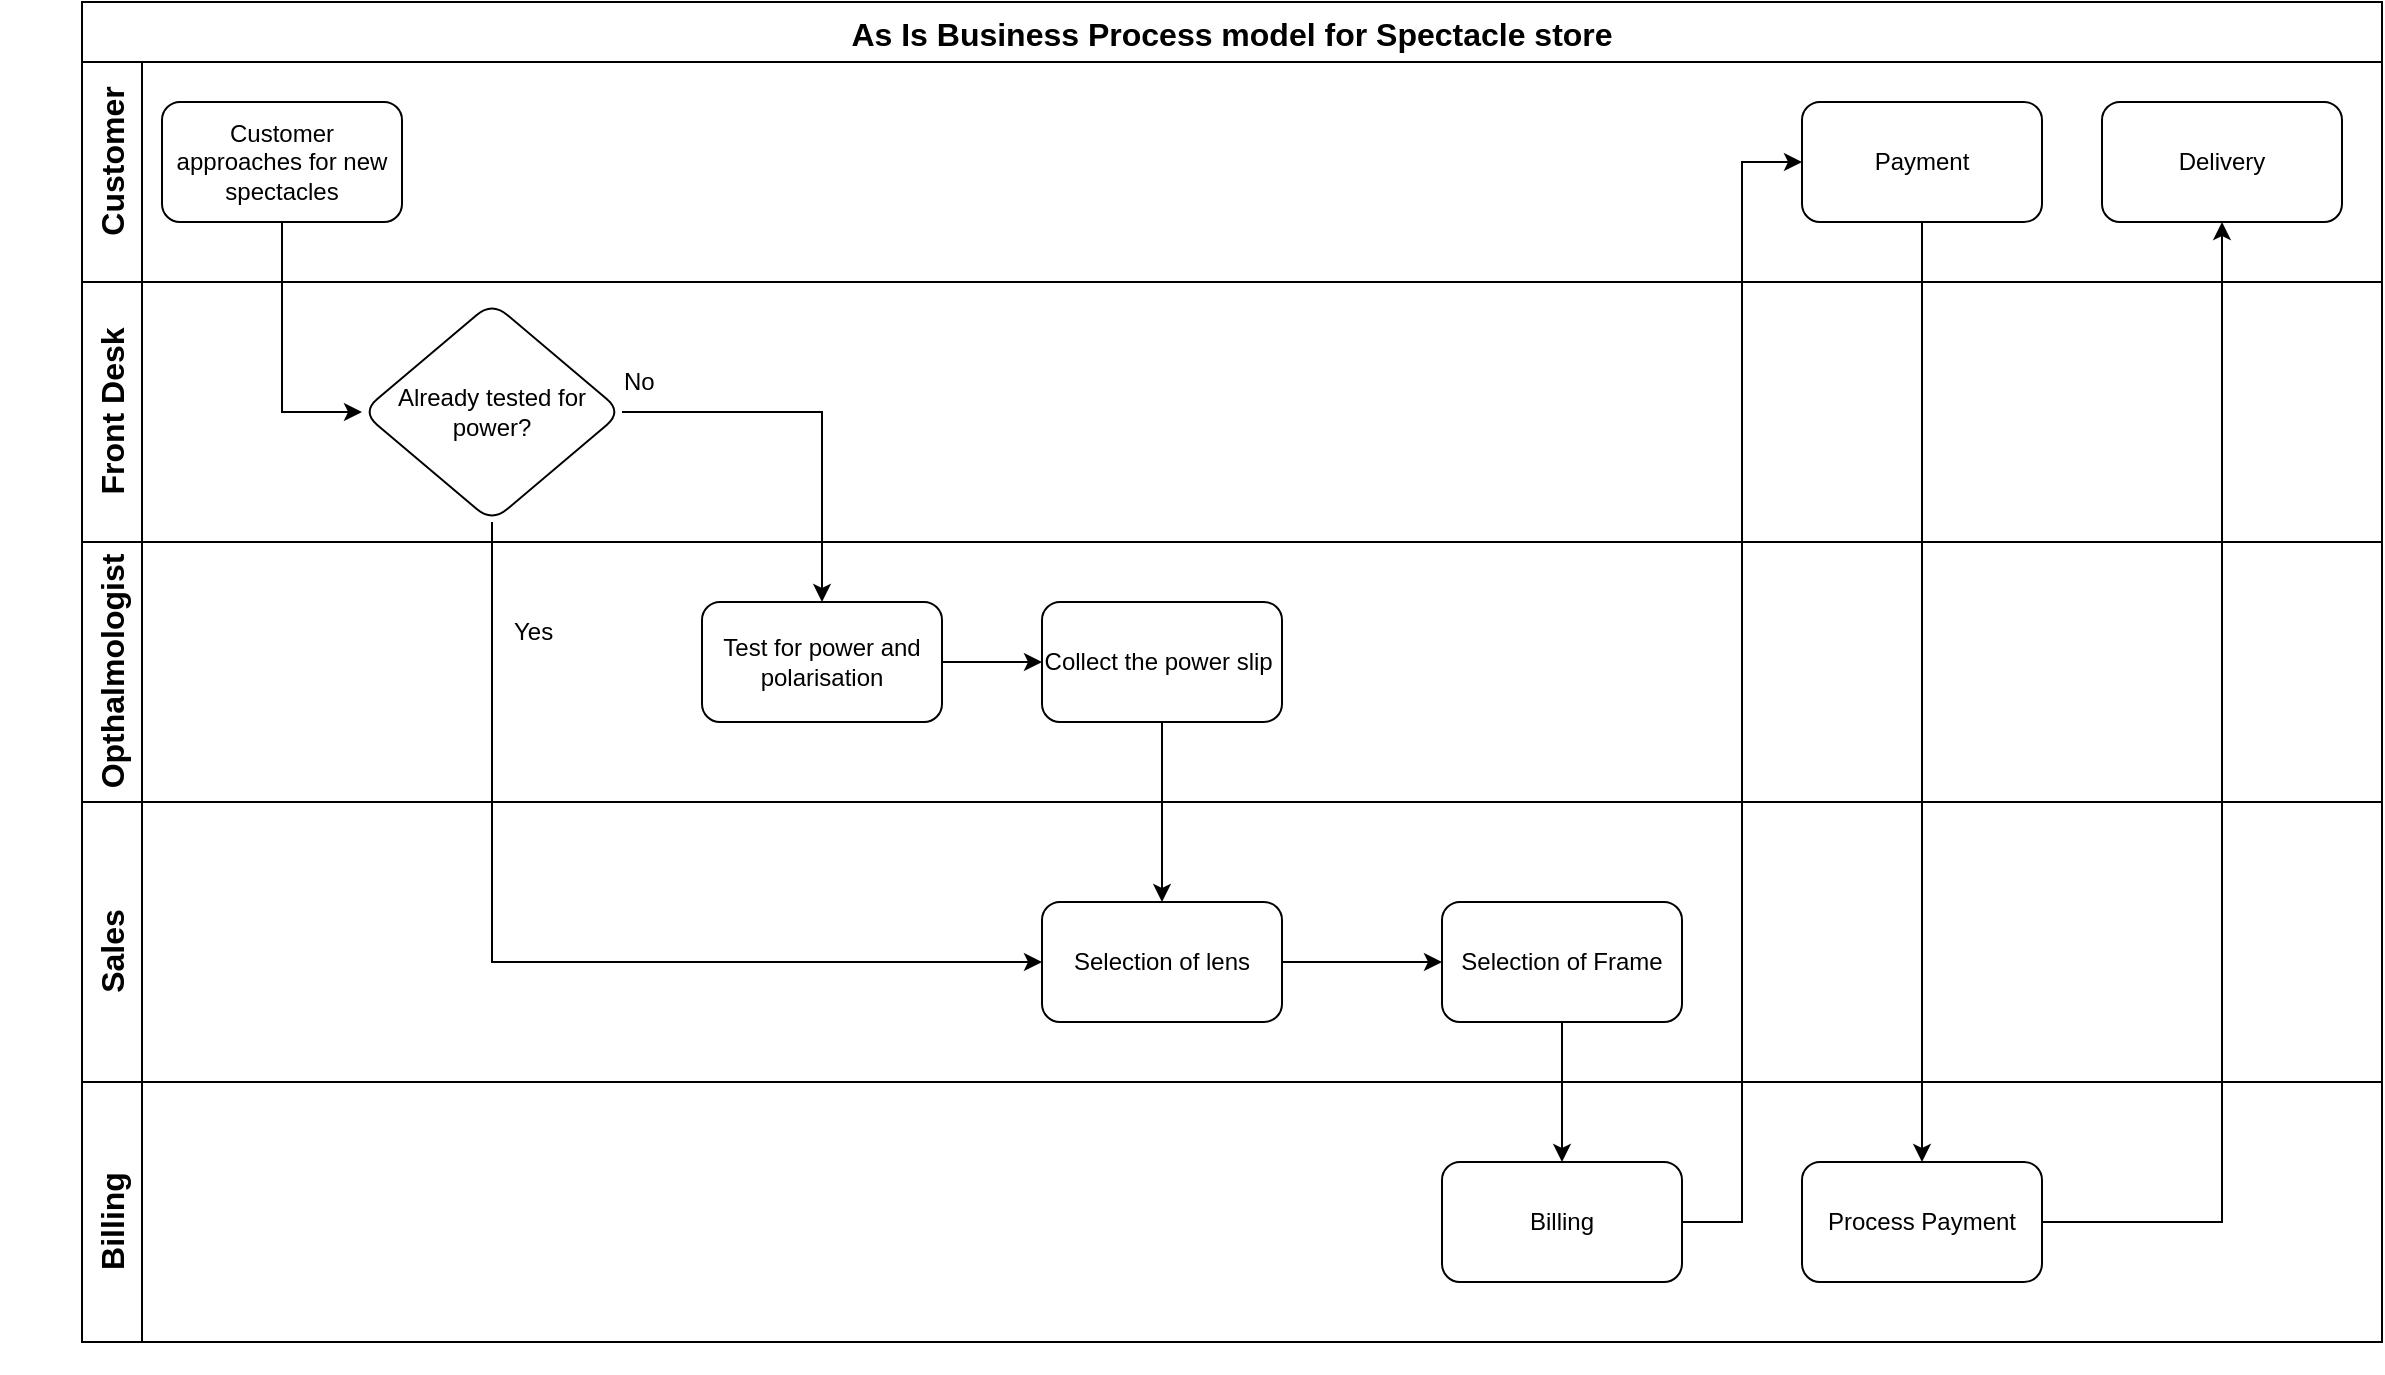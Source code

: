 <mxfile version="20.8.21" type="github">
  <diagram name="Page-1" id="lEpQAF8qihLhESbGT4bd">
    <mxGraphModel dx="3154" dy="952" grid="1" gridSize="10" guides="1" tooltips="1" connect="1" arrows="1" fold="1" page="1" pageScale="1" pageWidth="1169" pageHeight="827" math="0" shadow="0">
      <root>
        <mxCell id="0" />
        <mxCell id="1" parent="0" />
        <mxCell id="dVu7_W4TFJnHhqkPRI8y-5" style="edgeStyle=orthogonalEdgeStyle;rounded=0;orthogonalLoop=1;jettySize=auto;html=1;exitX=0.5;exitY=1;exitDx=0;exitDy=0;entryX=0;entryY=0.5;entryDx=0;entryDy=0;" edge="1" parent="1" source="dVu7_W4TFJnHhqkPRI8y-1" target="dVu7_W4TFJnHhqkPRI8y-4">
          <mxGeometry relative="1" as="geometry" />
        </mxCell>
        <mxCell id="dVu7_W4TFJnHhqkPRI8y-1" value="Customer approaches for new spectacles" style="rounded=1;whiteSpace=wrap;html=1;" vertex="1" parent="1">
          <mxGeometry x="50" y="120" width="120" height="60" as="geometry" />
        </mxCell>
        <mxCell id="dVu7_W4TFJnHhqkPRI8y-7" style="edgeStyle=orthogonalEdgeStyle;rounded=0;orthogonalLoop=1;jettySize=auto;html=1;exitX=1;exitY=0.5;exitDx=0;exitDy=0;entryX=0.5;entryY=0;entryDx=0;entryDy=0;" edge="1" parent="1" source="dVu7_W4TFJnHhqkPRI8y-4" target="dVu7_W4TFJnHhqkPRI8y-6">
          <mxGeometry relative="1" as="geometry" />
        </mxCell>
        <mxCell id="dVu7_W4TFJnHhqkPRI8y-41" style="edgeStyle=orthogonalEdgeStyle;rounded=0;orthogonalLoop=1;jettySize=auto;html=1;exitX=0.5;exitY=1;exitDx=0;exitDy=0;entryX=0;entryY=0.5;entryDx=0;entryDy=0;" edge="1" parent="1" source="dVu7_W4TFJnHhqkPRI8y-4" target="dVu7_W4TFJnHhqkPRI8y-9">
          <mxGeometry relative="1" as="geometry" />
        </mxCell>
        <mxCell id="dVu7_W4TFJnHhqkPRI8y-4" value="Already tested for power?" style="rhombus;whiteSpace=wrap;html=1;rounded=1;" vertex="1" parent="1">
          <mxGeometry x="150" y="220" width="130" height="110" as="geometry" />
        </mxCell>
        <mxCell id="dVu7_W4TFJnHhqkPRI8y-13" style="edgeStyle=orthogonalEdgeStyle;rounded=0;orthogonalLoop=1;jettySize=auto;html=1;exitX=1;exitY=0.5;exitDx=0;exitDy=0;" edge="1" parent="1" source="dVu7_W4TFJnHhqkPRI8y-6" target="dVu7_W4TFJnHhqkPRI8y-12">
          <mxGeometry relative="1" as="geometry" />
        </mxCell>
        <mxCell id="dVu7_W4TFJnHhqkPRI8y-6" value="Test for power and polarisation" style="whiteSpace=wrap;html=1;rounded=1;" vertex="1" parent="1">
          <mxGeometry x="320" y="370" width="120" height="60" as="geometry" />
        </mxCell>
        <mxCell id="dVu7_W4TFJnHhqkPRI8y-17" style="edgeStyle=orthogonalEdgeStyle;rounded=0;orthogonalLoop=1;jettySize=auto;html=1;exitX=1;exitY=0.5;exitDx=0;exitDy=0;entryX=0;entryY=0.5;entryDx=0;entryDy=0;" edge="1" parent="1" source="dVu7_W4TFJnHhqkPRI8y-9" target="dVu7_W4TFJnHhqkPRI8y-16">
          <mxGeometry relative="1" as="geometry" />
        </mxCell>
        <mxCell id="dVu7_W4TFJnHhqkPRI8y-9" value="Selection of lens" style="rounded=1;whiteSpace=wrap;html=1;" vertex="1" parent="1">
          <mxGeometry x="490" y="520" width="120" height="60" as="geometry" />
        </mxCell>
        <mxCell id="dVu7_W4TFJnHhqkPRI8y-10" value="Yes" style="text;strokeColor=none;fillColor=none;align=left;verticalAlign=middle;spacingLeft=4;spacingRight=4;overflow=hidden;points=[[0,0.5],[1,0.5]];portConstraint=eastwest;rotatable=0;whiteSpace=wrap;html=1;" vertex="1" parent="1">
          <mxGeometry x="220" y="370" width="80" height="30" as="geometry" />
        </mxCell>
        <mxCell id="dVu7_W4TFJnHhqkPRI8y-11" value="No" style="text;strokeColor=none;fillColor=none;align=left;verticalAlign=middle;spacingLeft=4;spacingRight=4;overflow=hidden;points=[[0,0.5],[1,0.5]];portConstraint=eastwest;rotatable=0;whiteSpace=wrap;html=1;" vertex="1" parent="1">
          <mxGeometry x="275" y="245" width="80" height="30" as="geometry" />
        </mxCell>
        <mxCell id="dVu7_W4TFJnHhqkPRI8y-14" style="edgeStyle=orthogonalEdgeStyle;rounded=0;orthogonalLoop=1;jettySize=auto;html=1;entryX=0.5;entryY=0;entryDx=0;entryDy=0;" edge="1" parent="1" source="dVu7_W4TFJnHhqkPRI8y-12" target="dVu7_W4TFJnHhqkPRI8y-9">
          <mxGeometry relative="1" as="geometry">
            <mxPoint x="600" y="500" as="targetPoint" />
          </mxGeometry>
        </mxCell>
        <mxCell id="dVu7_W4TFJnHhqkPRI8y-12" value="Collect the power slip&amp;nbsp;" style="whiteSpace=wrap;html=1;rounded=1;" vertex="1" parent="1">
          <mxGeometry x="490" y="370" width="120" height="60" as="geometry" />
        </mxCell>
        <mxCell id="dVu7_W4TFJnHhqkPRI8y-19" style="edgeStyle=orthogonalEdgeStyle;rounded=0;orthogonalLoop=1;jettySize=auto;html=1;exitX=0.5;exitY=1;exitDx=0;exitDy=0;entryX=0.5;entryY=0;entryDx=0;entryDy=0;" edge="1" parent="1" source="dVu7_W4TFJnHhqkPRI8y-16" target="dVu7_W4TFJnHhqkPRI8y-18">
          <mxGeometry relative="1" as="geometry" />
        </mxCell>
        <mxCell id="dVu7_W4TFJnHhqkPRI8y-16" value="Selection of Frame" style="whiteSpace=wrap;html=1;rounded=1;" vertex="1" parent="1">
          <mxGeometry x="690" y="520" width="120" height="60" as="geometry" />
        </mxCell>
        <mxCell id="dVu7_W4TFJnHhqkPRI8y-25" style="edgeStyle=orthogonalEdgeStyle;rounded=0;orthogonalLoop=1;jettySize=auto;html=1;exitX=1;exitY=0.5;exitDx=0;exitDy=0;entryX=0;entryY=0.5;entryDx=0;entryDy=0;" edge="1" parent="1" source="dVu7_W4TFJnHhqkPRI8y-18" target="dVu7_W4TFJnHhqkPRI8y-24">
          <mxGeometry relative="1" as="geometry">
            <mxPoint x="870" y="450" as="targetPoint" />
          </mxGeometry>
        </mxCell>
        <mxCell id="dVu7_W4TFJnHhqkPRI8y-18" value="Billing" style="whiteSpace=wrap;html=1;rounded=1;" vertex="1" parent="1">
          <mxGeometry x="690" y="650" width="120" height="60" as="geometry" />
        </mxCell>
        <mxCell id="dVu7_W4TFJnHhqkPRI8y-23" style="edgeStyle=orthogonalEdgeStyle;rounded=0;orthogonalLoop=1;jettySize=auto;html=1;exitX=1;exitY=0.5;exitDx=0;exitDy=0;entryX=0.5;entryY=1;entryDx=0;entryDy=0;" edge="1" parent="1" source="dVu7_W4TFJnHhqkPRI8y-21" target="dVu7_W4TFJnHhqkPRI8y-22">
          <mxGeometry relative="1" as="geometry" />
        </mxCell>
        <mxCell id="dVu7_W4TFJnHhqkPRI8y-21" value="Process Payment" style="rounded=1;whiteSpace=wrap;html=1;" vertex="1" parent="1">
          <mxGeometry x="870" y="650" width="120" height="60" as="geometry" />
        </mxCell>
        <mxCell id="dVu7_W4TFJnHhqkPRI8y-22" value="Delivery" style="whiteSpace=wrap;html=1;rounded=1;" vertex="1" parent="1">
          <mxGeometry x="1020" y="120" width="120" height="60" as="geometry" />
        </mxCell>
        <mxCell id="dVu7_W4TFJnHhqkPRI8y-26" style="edgeStyle=orthogonalEdgeStyle;rounded=0;orthogonalLoop=1;jettySize=auto;html=1;exitX=0.5;exitY=1;exitDx=0;exitDy=0;entryX=0.5;entryY=0;entryDx=0;entryDy=0;" edge="1" parent="1" source="dVu7_W4TFJnHhqkPRI8y-24" target="dVu7_W4TFJnHhqkPRI8y-21">
          <mxGeometry relative="1" as="geometry" />
        </mxCell>
        <mxCell id="dVu7_W4TFJnHhqkPRI8y-24" value="Payment" style="rounded=1;whiteSpace=wrap;html=1;" vertex="1" parent="1">
          <mxGeometry x="870" y="120" width="120" height="60" as="geometry" />
        </mxCell>
        <mxCell id="dVu7_W4TFJnHhqkPRI8y-27" value="As Is Business Process model for Spectacle store" style="shape=table;startSize=30;container=1;collapsible=0;childLayout=tableLayout;strokeColor=default;fontSize=16;fontStyle=1" vertex="1" parent="1">
          <mxGeometry x="10" y="70" width="1150" height="670" as="geometry" />
        </mxCell>
        <mxCell id="dVu7_W4TFJnHhqkPRI8y-28" value="" style="shape=tableRow;horizontal=0;startSize=0;swimlaneHead=0;swimlaneBody=0;strokeColor=inherit;top=0;left=0;bottom=0;right=0;collapsible=0;dropTarget=0;fillColor=none;points=[[0,0.5],[1,0.5]];portConstraint=eastwest;fontSize=16;" vertex="1" parent="dVu7_W4TFJnHhqkPRI8y-27">
          <mxGeometry y="30" width="1150" height="110" as="geometry" />
        </mxCell>
        <mxCell id="dVu7_W4TFJnHhqkPRI8y-29" value="" style="shape=partialRectangle;html=1;connectable=0;strokeColor=inherit;overflow=visible;fillColor=none;top=0;left=0;bottom=0;right=0;pointerEvents=1;fontSize=16;rotation=-90;" vertex="1" parent="dVu7_W4TFJnHhqkPRI8y-28">
          <mxGeometry width="30" height="110" as="geometry">
            <mxRectangle width="30" height="110" as="alternateBounds" />
          </mxGeometry>
        </mxCell>
        <mxCell id="dVu7_W4TFJnHhqkPRI8y-30" value="" style="shape=partialRectangle;html=1;whiteSpace=wrap;connectable=0;strokeColor=inherit;overflow=hidden;fillColor=none;top=0;left=0;bottom=0;right=0;pointerEvents=1;fontSize=16;" vertex="1" parent="dVu7_W4TFJnHhqkPRI8y-28">
          <mxGeometry x="30" width="1120" height="110" as="geometry">
            <mxRectangle width="1120" height="110" as="alternateBounds" />
          </mxGeometry>
        </mxCell>
        <mxCell id="dVu7_W4TFJnHhqkPRI8y-32" value="" style="shape=tableRow;horizontal=0;startSize=0;swimlaneHead=0;swimlaneBody=0;strokeColor=inherit;top=0;left=0;bottom=0;right=0;collapsible=0;dropTarget=0;fillColor=none;points=[[0,0.5],[1,0.5]];portConstraint=eastwest;fontSize=16;" vertex="1" parent="dVu7_W4TFJnHhqkPRI8y-27">
          <mxGeometry y="140" width="1150" height="130" as="geometry" />
        </mxCell>
        <mxCell id="dVu7_W4TFJnHhqkPRI8y-33" value="" style="shape=partialRectangle;html=1;whiteSpace=wrap;connectable=0;strokeColor=inherit;overflow=hidden;fillColor=none;top=0;left=0;bottom=0;right=0;pointerEvents=1;fontSize=16;" vertex="1" parent="dVu7_W4TFJnHhqkPRI8y-32">
          <mxGeometry width="30" height="130" as="geometry">
            <mxRectangle width="30" height="130" as="alternateBounds" />
          </mxGeometry>
        </mxCell>
        <mxCell id="dVu7_W4TFJnHhqkPRI8y-34" value="" style="shape=partialRectangle;html=1;whiteSpace=wrap;connectable=0;strokeColor=inherit;overflow=hidden;fillColor=none;top=0;left=0;bottom=0;right=0;pointerEvents=1;fontSize=16;" vertex="1" parent="dVu7_W4TFJnHhqkPRI8y-32">
          <mxGeometry x="30" width="1120" height="130" as="geometry">
            <mxRectangle width="1120" height="130" as="alternateBounds" />
          </mxGeometry>
        </mxCell>
        <mxCell id="dVu7_W4TFJnHhqkPRI8y-42" style="shape=tableRow;horizontal=0;startSize=0;swimlaneHead=0;swimlaneBody=0;strokeColor=inherit;top=0;left=0;bottom=0;right=0;collapsible=0;dropTarget=0;fillColor=none;points=[[0,0.5],[1,0.5]];portConstraint=eastwest;fontSize=16;" vertex="1" parent="dVu7_W4TFJnHhqkPRI8y-27">
          <mxGeometry y="270" width="1150" height="130" as="geometry" />
        </mxCell>
        <mxCell id="dVu7_W4TFJnHhqkPRI8y-43" style="shape=partialRectangle;html=1;whiteSpace=wrap;connectable=0;strokeColor=inherit;overflow=hidden;fillColor=none;top=0;left=0;bottom=0;right=0;pointerEvents=1;fontSize=16;" vertex="1" parent="dVu7_W4TFJnHhqkPRI8y-42">
          <mxGeometry width="30" height="130" as="geometry">
            <mxRectangle width="30" height="130" as="alternateBounds" />
          </mxGeometry>
        </mxCell>
        <mxCell id="dVu7_W4TFJnHhqkPRI8y-44" style="shape=partialRectangle;html=1;whiteSpace=wrap;connectable=0;strokeColor=inherit;overflow=hidden;fillColor=none;top=0;left=0;bottom=0;right=0;pointerEvents=1;fontSize=16;" vertex="1" parent="dVu7_W4TFJnHhqkPRI8y-42">
          <mxGeometry x="30" width="1120" height="130" as="geometry">
            <mxRectangle width="1120" height="130" as="alternateBounds" />
          </mxGeometry>
        </mxCell>
        <mxCell id="dVu7_W4TFJnHhqkPRI8y-36" value="" style="shape=tableRow;horizontal=0;startSize=0;swimlaneHead=0;swimlaneBody=0;strokeColor=inherit;top=0;left=0;bottom=0;right=0;collapsible=0;dropTarget=0;fillColor=none;points=[[0,0.5],[1,0.5]];portConstraint=eastwest;fontSize=16;" vertex="1" parent="dVu7_W4TFJnHhqkPRI8y-27">
          <mxGeometry y="400" width="1150" height="140" as="geometry" />
        </mxCell>
        <mxCell id="dVu7_W4TFJnHhqkPRI8y-37" value="" style="shape=partialRectangle;html=1;whiteSpace=wrap;connectable=0;strokeColor=inherit;overflow=hidden;fillColor=none;top=0;left=0;bottom=0;right=0;pointerEvents=1;fontSize=16;" vertex="1" parent="dVu7_W4TFJnHhqkPRI8y-36">
          <mxGeometry width="30" height="140" as="geometry">
            <mxRectangle width="30" height="140" as="alternateBounds" />
          </mxGeometry>
        </mxCell>
        <mxCell id="dVu7_W4TFJnHhqkPRI8y-38" value="" style="shape=partialRectangle;html=1;whiteSpace=wrap;connectable=0;strokeColor=inherit;overflow=hidden;fillColor=none;top=0;left=0;bottom=0;right=0;pointerEvents=1;fontSize=16;" vertex="1" parent="dVu7_W4TFJnHhqkPRI8y-36">
          <mxGeometry x="30" width="1120" height="140" as="geometry">
            <mxRectangle width="1120" height="140" as="alternateBounds" />
          </mxGeometry>
        </mxCell>
        <mxCell id="dVu7_W4TFJnHhqkPRI8y-45" style="shape=tableRow;horizontal=0;startSize=0;swimlaneHead=0;swimlaneBody=0;strokeColor=inherit;top=0;left=0;bottom=0;right=0;collapsible=0;dropTarget=0;fillColor=none;points=[[0,0.5],[1,0.5]];portConstraint=eastwest;fontSize=16;" vertex="1" parent="dVu7_W4TFJnHhqkPRI8y-27">
          <mxGeometry y="540" width="1150" height="130" as="geometry" />
        </mxCell>
        <mxCell id="dVu7_W4TFJnHhqkPRI8y-46" style="shape=partialRectangle;html=1;whiteSpace=wrap;connectable=0;strokeColor=inherit;overflow=hidden;fillColor=none;top=0;left=0;bottom=0;right=0;pointerEvents=1;fontSize=16;" vertex="1" parent="dVu7_W4TFJnHhqkPRI8y-45">
          <mxGeometry width="30" height="130" as="geometry">
            <mxRectangle width="30" height="130" as="alternateBounds" />
          </mxGeometry>
        </mxCell>
        <mxCell id="dVu7_W4TFJnHhqkPRI8y-47" style="shape=partialRectangle;html=1;whiteSpace=wrap;connectable=0;strokeColor=inherit;overflow=hidden;fillColor=none;top=0;left=0;bottom=0;right=0;pointerEvents=1;fontSize=16;" vertex="1" parent="dVu7_W4TFJnHhqkPRI8y-45">
          <mxGeometry x="30" width="1120" height="130" as="geometry">
            <mxRectangle width="1120" height="130" as="alternateBounds" />
          </mxGeometry>
        </mxCell>
        <mxCell id="dVu7_W4TFJnHhqkPRI8y-48" value="&lt;p style=&quot;line-height: 200%;&quot;&gt;Front Desk&lt;/p&gt;" style="shape=partialRectangle;html=1;connectable=0;strokeColor=inherit;overflow=visible;fillColor=none;top=0;left=0;bottom=0;right=0;pointerEvents=1;fontSize=16;rotation=-90;direction=north;fontStyle=1" vertex="1" parent="1">
          <mxGeometry x="-50" y="260" width="150" height="30" as="geometry">
            <mxRectangle width="30" height="150" as="alternateBounds" />
          </mxGeometry>
        </mxCell>
        <mxCell id="dVu7_W4TFJnHhqkPRI8y-65" value="&lt;p style=&quot;line-height: 200%;&quot;&gt;Sales&lt;/p&gt;" style="shape=partialRectangle;html=1;connectable=0;strokeColor=inherit;overflow=visible;fillColor=none;top=0;left=0;bottom=0;right=0;pointerEvents=1;fontSize=16;rotation=-90;direction=north;fontStyle=1" vertex="1" parent="1">
          <mxGeometry x="-50" y="530" width="150" height="30" as="geometry">
            <mxRectangle width="30" height="150" as="alternateBounds" />
          </mxGeometry>
        </mxCell>
        <mxCell id="dVu7_W4TFJnHhqkPRI8y-66" value="&lt;p style=&quot;line-height: 200%;&quot;&gt;Opthalmologist&lt;/p&gt;" style="shape=partialRectangle;html=1;connectable=0;strokeColor=inherit;overflow=visible;fillColor=none;top=0;left=0;bottom=0;right=0;pointerEvents=1;fontSize=16;rotation=-90;direction=north;fontStyle=1" vertex="1" parent="1">
          <mxGeometry x="-50" y="390" width="150" height="30" as="geometry">
            <mxRectangle width="30" height="150" as="alternateBounds" />
          </mxGeometry>
        </mxCell>
        <mxCell id="dVu7_W4TFJnHhqkPRI8y-67" value="&lt;p style=&quot;line-height: 200%;&quot;&gt;Billing&lt;/p&gt;" style="shape=partialRectangle;html=1;connectable=0;strokeColor=inherit;overflow=visible;fillColor=none;top=0;left=0;bottom=0;right=0;pointerEvents=1;fontSize=16;rotation=-90;direction=north;fontStyle=1" vertex="1" parent="1">
          <mxGeometry x="-50" y="665" width="150" height="30" as="geometry">
            <mxRectangle width="30" height="150" as="alternateBounds" />
          </mxGeometry>
        </mxCell>
        <mxCell id="dVu7_W4TFJnHhqkPRI8y-68" value="&lt;p style=&quot;line-height: 200%;&quot;&gt;Customer&lt;/p&gt;" style="shape=partialRectangle;html=1;connectable=0;strokeColor=inherit;overflow=visible;fillColor=none;top=0;left=0;bottom=0;right=0;pointerEvents=1;fontSize=16;rotation=-90;direction=north;fontStyle=1" vertex="1" parent="1">
          <mxGeometry x="-50" y="135" width="150" height="30" as="geometry">
            <mxRectangle width="30" height="150" as="alternateBounds" />
          </mxGeometry>
        </mxCell>
      </root>
    </mxGraphModel>
  </diagram>
</mxfile>
